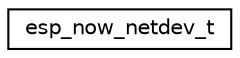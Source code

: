 digraph "Graphical Class Hierarchy"
{
 // LATEX_PDF_SIZE
  edge [fontname="Helvetica",fontsize="10",labelfontname="Helvetica",labelfontsize="10"];
  node [fontname="Helvetica",fontsize="10",shape=record];
  rankdir="LR";
  Node0 [label="esp_now_netdev_t",height=0.2,width=0.4,color="black", fillcolor="white", style="filled",URL="$structesp__now__netdev__t.html",tooltip="Device descriptor for ESP-NOW devices."];
}

